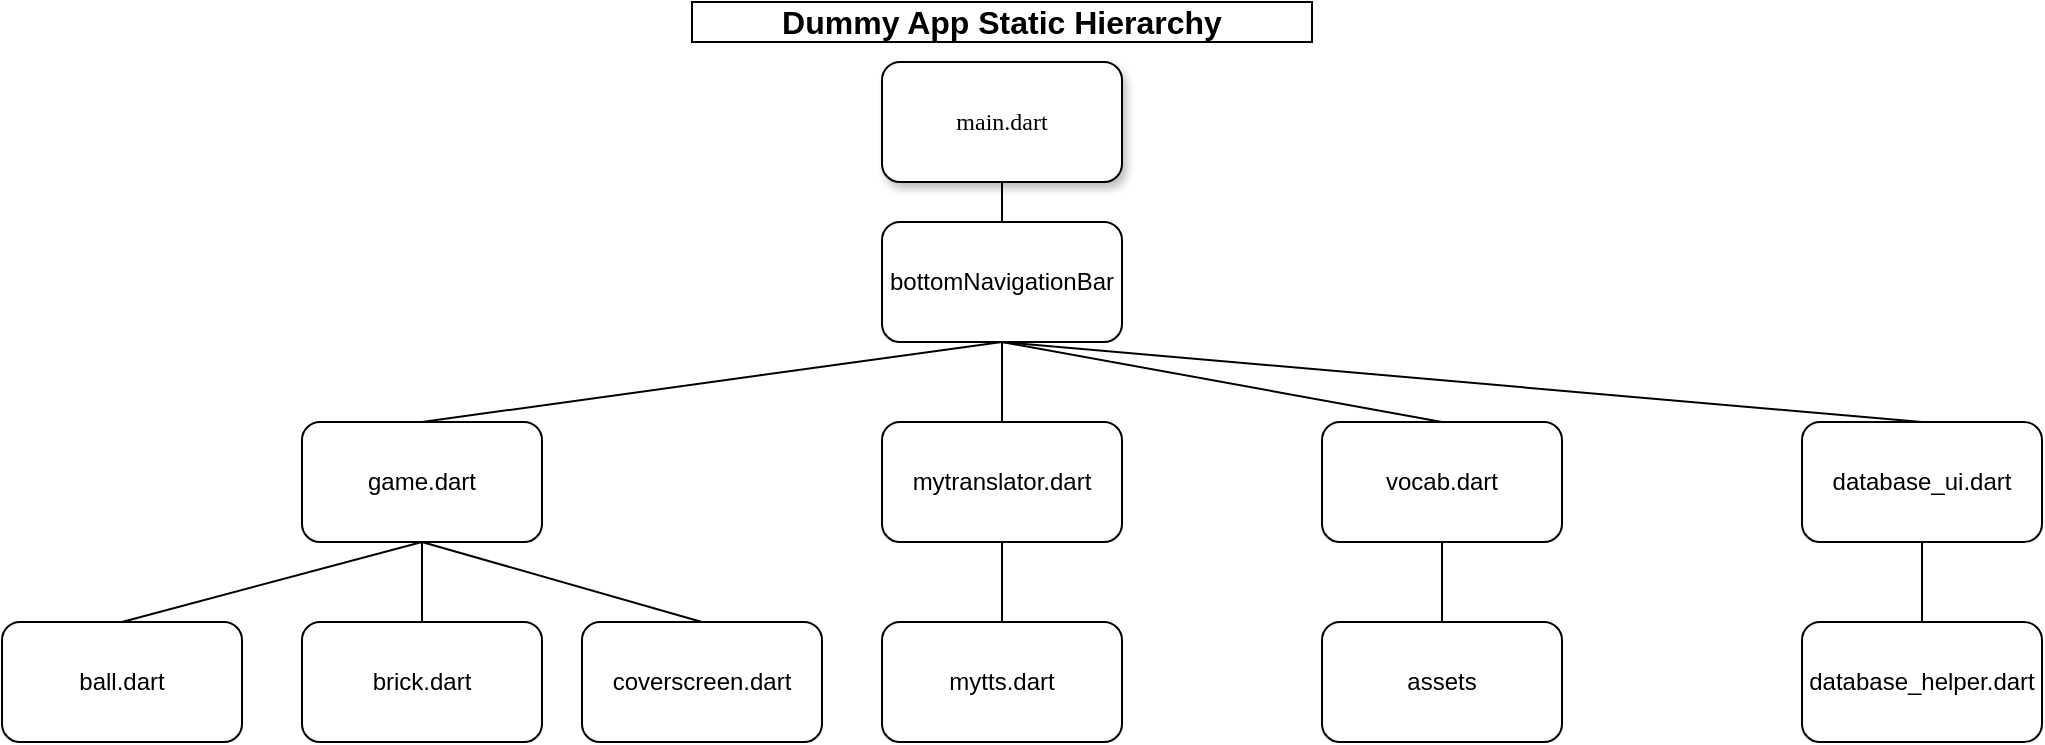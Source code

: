 <mxfile version="20.6.2" type="github">
  <diagram name="Page-1" id="10a91c8b-09ff-31b1-d368-03940ed4cc9e">
    <mxGraphModel dx="1422" dy="794" grid="1" gridSize="10" guides="1" tooltips="1" connect="1" arrows="1" fold="1" page="1" pageScale="1" pageWidth="1100" pageHeight="850" background="none" math="0" shadow="0">
      <root>
        <mxCell id="0" />
        <mxCell id="1" parent="0" />
        <mxCell id="62893188c0fa7362-1" value="main.dart" style="whiteSpace=wrap;html=1;rounded=1;shadow=1;labelBackgroundColor=none;strokeWidth=1;fontFamily=Verdana;fontSize=12;align=center;" parent="1" vertex="1">
          <mxGeometry x="490" y="40" width="120" height="60" as="geometry" />
        </mxCell>
        <mxCell id="WCMsSFBt4wPPEOY5lhQS-1" value="" style="endArrow=none;html=1;rounded=0;exitX=0.5;exitY=1;exitDx=0;exitDy=0;entryX=0.5;entryY=0;entryDx=0;entryDy=0;" edge="1" parent="1" source="62893188c0fa7362-1" target="WCMsSFBt4wPPEOY5lhQS-4">
          <mxGeometry width="50" height="50" relative="1" as="geometry">
            <mxPoint x="570" y="200" as="sourcePoint" />
            <mxPoint x="600" y="120" as="targetPoint" />
          </mxGeometry>
        </mxCell>
        <mxCell id="WCMsSFBt4wPPEOY5lhQS-3" value="game.dart" style="rounded=1;whiteSpace=wrap;html=1;" vertex="1" parent="1">
          <mxGeometry x="200" y="220" width="120" height="60" as="geometry" />
        </mxCell>
        <mxCell id="WCMsSFBt4wPPEOY5lhQS-4" value="bottomNavigationBar" style="rounded=1;whiteSpace=wrap;html=1;" vertex="1" parent="1">
          <mxGeometry x="490" y="120" width="120" height="60" as="geometry" />
        </mxCell>
        <mxCell id="WCMsSFBt4wPPEOY5lhQS-7" value="" style="endArrow=none;html=1;rounded=0;entryX=0.5;entryY=1;entryDx=0;entryDy=0;exitX=0.5;exitY=0;exitDx=0;exitDy=0;" edge="1" parent="1" source="WCMsSFBt4wPPEOY5lhQS-3" target="WCMsSFBt4wPPEOY5lhQS-4">
          <mxGeometry width="50" height="50" relative="1" as="geometry">
            <mxPoint x="530" y="420" as="sourcePoint" />
            <mxPoint x="580" y="370" as="targetPoint" />
          </mxGeometry>
        </mxCell>
        <mxCell id="WCMsSFBt4wPPEOY5lhQS-8" value="coverscreen.dart" style="rounded=1;whiteSpace=wrap;html=1;" vertex="1" parent="1">
          <mxGeometry x="340" y="320" width="120" height="60" as="geometry" />
        </mxCell>
        <mxCell id="WCMsSFBt4wPPEOY5lhQS-9" value="ball.dart" style="rounded=1;whiteSpace=wrap;html=1;" vertex="1" parent="1">
          <mxGeometry x="50" y="320" width="120" height="60" as="geometry" />
        </mxCell>
        <mxCell id="WCMsSFBt4wPPEOY5lhQS-10" value="brick.dart" style="rounded=1;whiteSpace=wrap;html=1;" vertex="1" parent="1">
          <mxGeometry x="200" y="320" width="120" height="60" as="geometry" />
        </mxCell>
        <mxCell id="WCMsSFBt4wPPEOY5lhQS-11" value="" style="endArrow=none;html=1;rounded=0;entryX=0.5;entryY=1;entryDx=0;entryDy=0;exitX=0.5;exitY=0;exitDx=0;exitDy=0;" edge="1" parent="1" source="WCMsSFBt4wPPEOY5lhQS-10" target="WCMsSFBt4wPPEOY5lhQS-3">
          <mxGeometry width="50" height="50" relative="1" as="geometry">
            <mxPoint x="290" y="430" as="sourcePoint" />
            <mxPoint x="340" y="380" as="targetPoint" />
          </mxGeometry>
        </mxCell>
        <mxCell id="WCMsSFBt4wPPEOY5lhQS-12" value="" style="endArrow=none;html=1;rounded=0;entryX=0.5;entryY=0;entryDx=0;entryDy=0;exitX=0.5;exitY=1;exitDx=0;exitDy=0;" edge="1" parent="1" source="WCMsSFBt4wPPEOY5lhQS-3" target="WCMsSFBt4wPPEOY5lhQS-8">
          <mxGeometry width="50" height="50" relative="1" as="geometry">
            <mxPoint x="280" y="300" as="sourcePoint" />
            <mxPoint x="400" y="260" as="targetPoint" />
          </mxGeometry>
        </mxCell>
        <mxCell id="WCMsSFBt4wPPEOY5lhQS-13" value="" style="endArrow=none;html=1;rounded=0;entryX=0.5;entryY=1;entryDx=0;entryDy=0;exitX=0.5;exitY=0;exitDx=0;exitDy=0;" edge="1" parent="1" source="WCMsSFBt4wPPEOY5lhQS-9" target="WCMsSFBt4wPPEOY5lhQS-3">
          <mxGeometry width="50" height="50" relative="1" as="geometry">
            <mxPoint x="110" y="280" as="sourcePoint" />
            <mxPoint x="150" y="270" as="targetPoint" />
          </mxGeometry>
        </mxCell>
        <mxCell id="WCMsSFBt4wPPEOY5lhQS-14" value="mytts.dart" style="rounded=1;whiteSpace=wrap;html=1;" vertex="1" parent="1">
          <mxGeometry x="490" y="320" width="120" height="60" as="geometry" />
        </mxCell>
        <mxCell id="WCMsSFBt4wPPEOY5lhQS-15" value="mytranslator.dart" style="rounded=1;whiteSpace=wrap;html=1;" vertex="1" parent="1">
          <mxGeometry x="490" y="220" width="120" height="60" as="geometry" />
        </mxCell>
        <mxCell id="WCMsSFBt4wPPEOY5lhQS-16" value="" style="endArrow=none;html=1;rounded=0;entryX=0.5;entryY=1;entryDx=0;entryDy=0;exitX=0.5;exitY=0;exitDx=0;exitDy=0;" edge="1" parent="1" source="WCMsSFBt4wPPEOY5lhQS-14" target="WCMsSFBt4wPPEOY5lhQS-15">
          <mxGeometry width="50" height="50" relative="1" as="geometry">
            <mxPoint x="530" y="420" as="sourcePoint" />
            <mxPoint x="580" y="370" as="targetPoint" />
          </mxGeometry>
        </mxCell>
        <mxCell id="WCMsSFBt4wPPEOY5lhQS-17" value="" style="endArrow=none;html=1;rounded=0;entryX=0.5;entryY=1;entryDx=0;entryDy=0;exitX=0.5;exitY=0;exitDx=0;exitDy=0;" edge="1" parent="1" source="WCMsSFBt4wPPEOY5lhQS-15" target="WCMsSFBt4wPPEOY5lhQS-4">
          <mxGeometry width="50" height="50" relative="1" as="geometry">
            <mxPoint x="530" y="420" as="sourcePoint" />
            <mxPoint x="580" y="370" as="targetPoint" />
          </mxGeometry>
        </mxCell>
        <mxCell id="WCMsSFBt4wPPEOY5lhQS-18" value="vocab.dart" style="rounded=1;whiteSpace=wrap;html=1;" vertex="1" parent="1">
          <mxGeometry x="710" y="220" width="120" height="60" as="geometry" />
        </mxCell>
        <mxCell id="WCMsSFBt4wPPEOY5lhQS-19" value="assets" style="rounded=1;whiteSpace=wrap;html=1;" vertex="1" parent="1">
          <mxGeometry x="710" y="320" width="120" height="60" as="geometry" />
        </mxCell>
        <mxCell id="WCMsSFBt4wPPEOY5lhQS-20" value="" style="endArrow=none;html=1;rounded=0;entryX=0.5;entryY=1;entryDx=0;entryDy=0;exitX=0.5;exitY=0;exitDx=0;exitDy=0;" edge="1" parent="1" source="WCMsSFBt4wPPEOY5lhQS-19" target="WCMsSFBt4wPPEOY5lhQS-18">
          <mxGeometry width="50" height="50" relative="1" as="geometry">
            <mxPoint x="780" y="340" as="sourcePoint" />
            <mxPoint x="830" y="290" as="targetPoint" />
          </mxGeometry>
        </mxCell>
        <mxCell id="WCMsSFBt4wPPEOY5lhQS-21" value="" style="endArrow=none;html=1;rounded=0;exitX=0.5;exitY=1;exitDx=0;exitDy=0;entryX=0.5;entryY=0;entryDx=0;entryDy=0;" edge="1" parent="1" source="WCMsSFBt4wPPEOY5lhQS-4" target="WCMsSFBt4wPPEOY5lhQS-18">
          <mxGeometry width="50" height="50" relative="1" as="geometry">
            <mxPoint x="710" y="190" as="sourcePoint" />
            <mxPoint x="760" y="140" as="targetPoint" />
          </mxGeometry>
        </mxCell>
        <mxCell id="WCMsSFBt4wPPEOY5lhQS-22" value="database_helper.dart" style="rounded=1;whiteSpace=wrap;html=1;" vertex="1" parent="1">
          <mxGeometry x="950" y="320" width="120" height="60" as="geometry" />
        </mxCell>
        <mxCell id="WCMsSFBt4wPPEOY5lhQS-23" value="database_ui.dart" style="rounded=1;whiteSpace=wrap;html=1;" vertex="1" parent="1">
          <mxGeometry x="950" y="220" width="120" height="60" as="geometry" />
        </mxCell>
        <mxCell id="WCMsSFBt4wPPEOY5lhQS-24" value="" style="endArrow=none;html=1;rounded=0;exitX=0.5;exitY=1;exitDx=0;exitDy=0;entryX=0.5;entryY=0;entryDx=0;entryDy=0;" edge="1" parent="1" source="WCMsSFBt4wPPEOY5lhQS-4" target="WCMsSFBt4wPPEOY5lhQS-23">
          <mxGeometry width="50" height="50" relative="1" as="geometry">
            <mxPoint x="530" y="420" as="sourcePoint" />
            <mxPoint x="580" y="370" as="targetPoint" />
          </mxGeometry>
        </mxCell>
        <mxCell id="WCMsSFBt4wPPEOY5lhQS-25" value="" style="endArrow=none;html=1;rounded=0;exitX=0.5;exitY=1;exitDx=0;exitDy=0;entryX=0.5;entryY=0;entryDx=0;entryDy=0;" edge="1" parent="1" source="WCMsSFBt4wPPEOY5lhQS-23" target="WCMsSFBt4wPPEOY5lhQS-22">
          <mxGeometry width="50" height="50" relative="1" as="geometry">
            <mxPoint x="530" y="420" as="sourcePoint" />
            <mxPoint x="580" y="370" as="targetPoint" />
          </mxGeometry>
        </mxCell>
        <mxCell id="WCMsSFBt4wPPEOY5lhQS-26" value="&lt;font size=&quot;1&quot; style=&quot;&quot;&gt;&lt;b style=&quot;font-size: 16px;&quot;&gt;Dummy App Static Hierarchy&lt;/b&gt;&lt;/font&gt;" style="rounded=0;whiteSpace=wrap;html=1;" vertex="1" parent="1">
          <mxGeometry x="395" y="10" width="310" height="20" as="geometry" />
        </mxCell>
      </root>
    </mxGraphModel>
  </diagram>
</mxfile>
